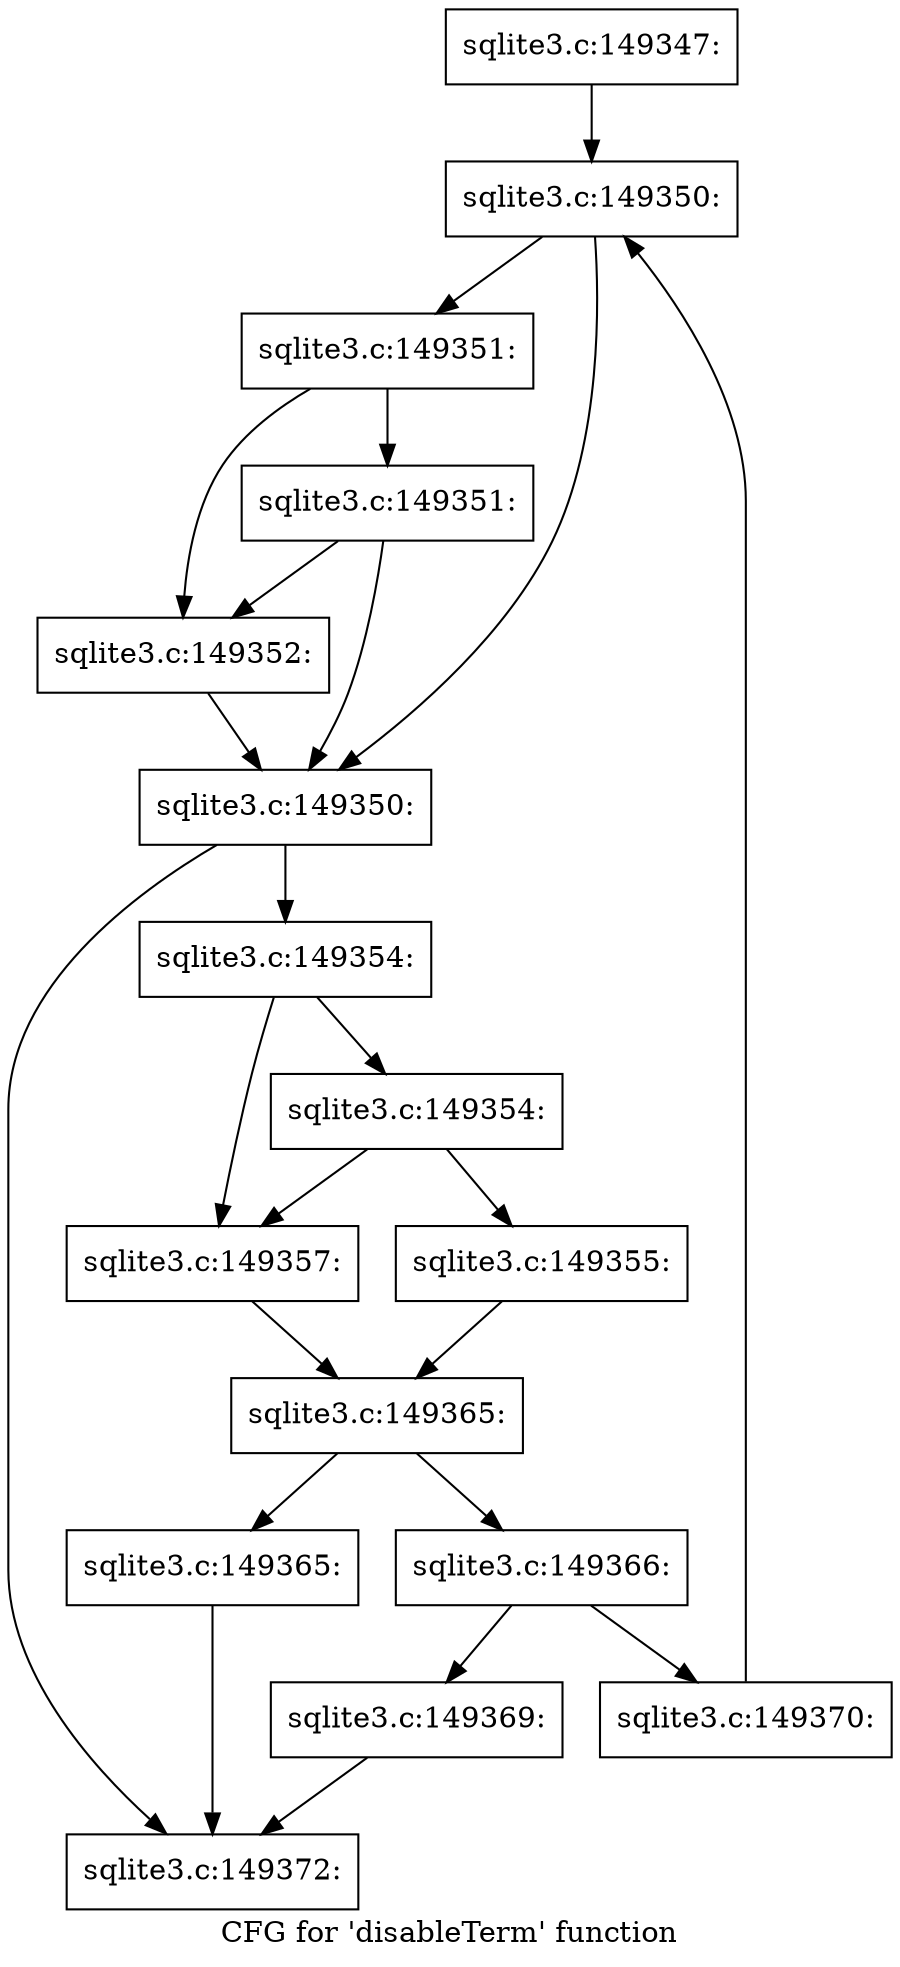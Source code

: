 digraph "CFG for 'disableTerm' function" {
	label="CFG for 'disableTerm' function";

	Node0x55c0f9a05700 [shape=record,label="{sqlite3.c:149347:}"];
	Node0x55c0f9a05700 -> Node0x55c0f9a0b1d0;
	Node0x55c0f9a0b1d0 [shape=record,label="{sqlite3.c:149350:}"];
	Node0x55c0f9a0b1d0 -> Node0x55c0f9a0b370;
	Node0x55c0f9a0b1d0 -> Node0x55c0f9a0b2d0;
	Node0x55c0f9a0b370 [shape=record,label="{sqlite3.c:149351:}"];
	Node0x55c0f9a0b370 -> Node0x55c0f9a0b320;
	Node0x55c0f9a0b370 -> Node0x55c0f9a0b920;
	Node0x55c0f9a0b920 [shape=record,label="{sqlite3.c:149351:}"];
	Node0x55c0f9a0b920 -> Node0x55c0f9a0b320;
	Node0x55c0f9a0b920 -> Node0x55c0f9a0b2d0;
	Node0x55c0f9a0b320 [shape=record,label="{sqlite3.c:149352:}"];
	Node0x55c0f9a0b320 -> Node0x55c0f9a0b2d0;
	Node0x55c0f9a0b2d0 [shape=record,label="{sqlite3.c:149350:}"];
	Node0x55c0f9a0b2d0 -> Node0x55c0f9a0c940;
	Node0x55c0f9a0b2d0 -> Node0x55c0f9a0b250;
	Node0x55c0f9a0c940 [shape=record,label="{sqlite3.c:149354:}"];
	Node0x55c0f9a0c940 -> Node0x55c0f9a0cc40;
	Node0x55c0f9a0c940 -> Node0x55c0f9a0cbf0;
	Node0x55c0f9a0cc40 [shape=record,label="{sqlite3.c:149354:}"];
	Node0x55c0f9a0cc40 -> Node0x55c0f9a0cb50;
	Node0x55c0f9a0cc40 -> Node0x55c0f9a0cbf0;
	Node0x55c0f9a0cb50 [shape=record,label="{sqlite3.c:149355:}"];
	Node0x55c0f9a0cb50 -> Node0x55c0f9a0cba0;
	Node0x55c0f9a0cbf0 [shape=record,label="{sqlite3.c:149357:}"];
	Node0x55c0f9a0cbf0 -> Node0x55c0f9a0cba0;
	Node0x55c0f9a0cba0 [shape=record,label="{sqlite3.c:149365:}"];
	Node0x55c0f9a0cba0 -> Node0x55c0f9a0df70;
	Node0x55c0f9a0cba0 -> Node0x55c0f9a0dfc0;
	Node0x55c0f9a0df70 [shape=record,label="{sqlite3.c:149365:}"];
	Node0x55c0f9a0df70 -> Node0x55c0f9a0b250;
	Node0x55c0f9a0dfc0 [shape=record,label="{sqlite3.c:149366:}"];
	Node0x55c0f9a0dfc0 -> Node0x55c0f9a0f030;
	Node0x55c0f9a0dfc0 -> Node0x55c0f9a0f080;
	Node0x55c0f9a0f030 [shape=record,label="{sqlite3.c:149369:}"];
	Node0x55c0f9a0f030 -> Node0x55c0f9a0b250;
	Node0x55c0f9a0f080 [shape=record,label="{sqlite3.c:149370:}"];
	Node0x55c0f9a0f080 -> Node0x55c0f9a0b1d0;
	Node0x55c0f9a0b250 [shape=record,label="{sqlite3.c:149372:}"];
}
